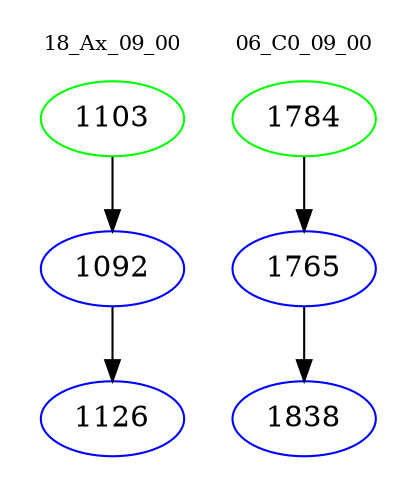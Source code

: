 digraph{
subgraph cluster_0 {
color = white
label = "18_Ax_09_00";
fontsize=10;
T0_1103 [label="1103", color="green"]
T0_1103 -> T0_1092 [color="black"]
T0_1092 [label="1092", color="blue"]
T0_1092 -> T0_1126 [color="black"]
T0_1126 [label="1126", color="blue"]
}
subgraph cluster_1 {
color = white
label = "06_C0_09_00";
fontsize=10;
T1_1784 [label="1784", color="green"]
T1_1784 -> T1_1765 [color="black"]
T1_1765 [label="1765", color="blue"]
T1_1765 -> T1_1838 [color="black"]
T1_1838 [label="1838", color="blue"]
}
}
